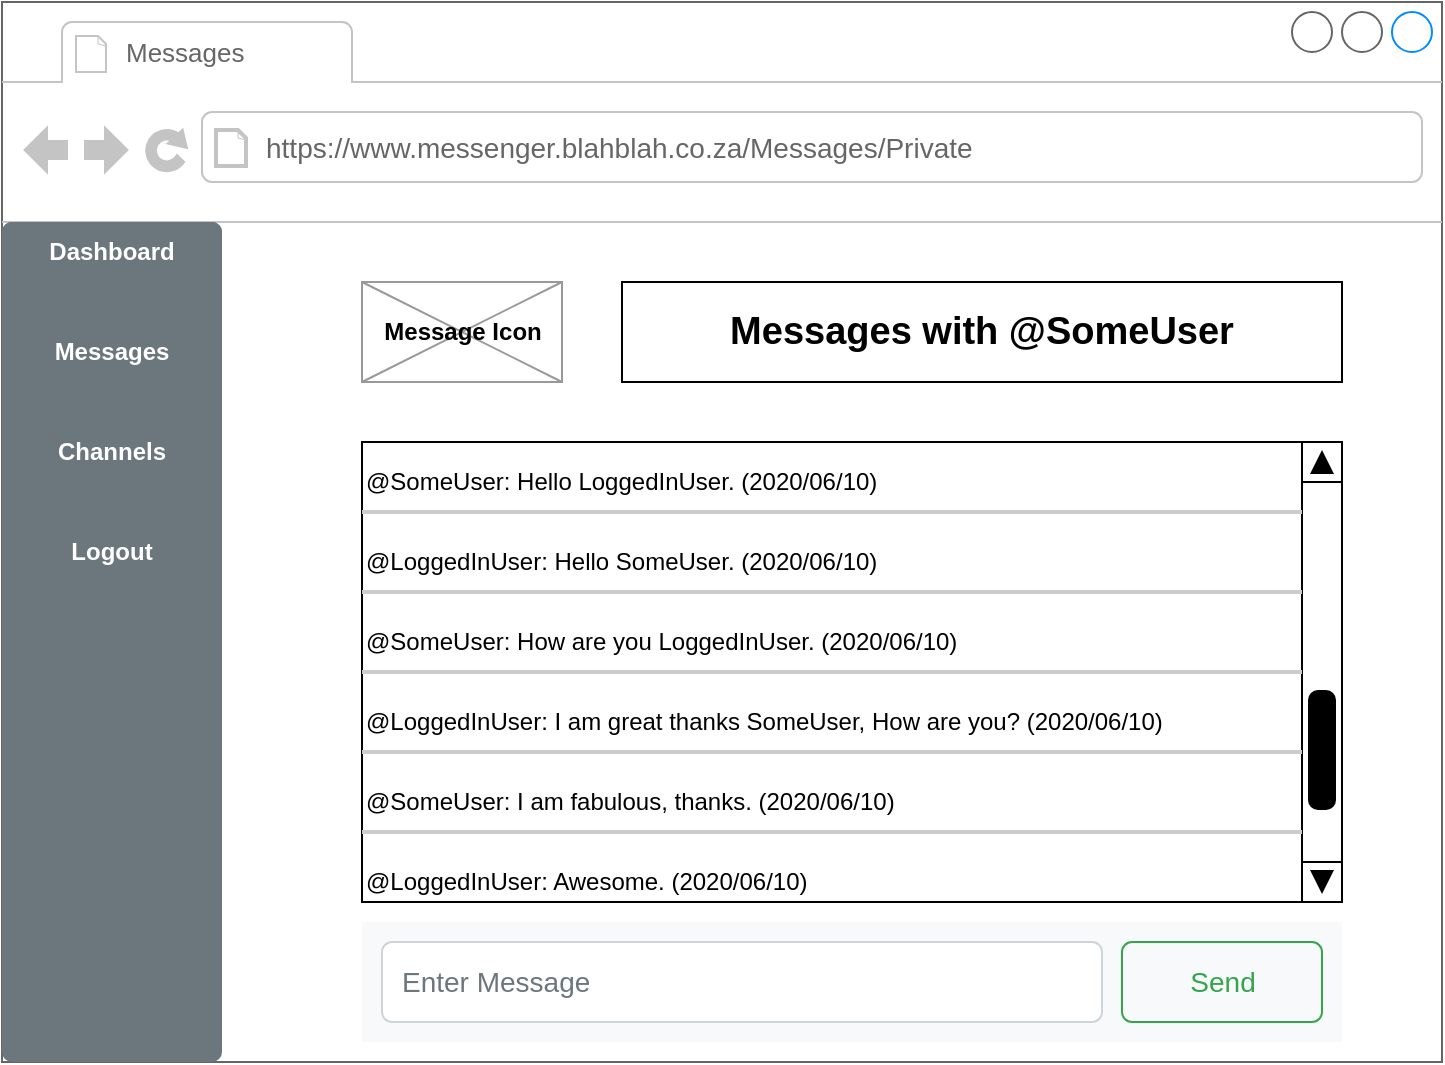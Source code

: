 <mxfile version="13.0.3" type="device"><diagram id="tsvzqU6DXO0SFcKl0I4h" name="Page-1"><mxGraphModel dx="1086" dy="806" grid="1" gridSize="10" guides="1" tooltips="1" connect="1" arrows="1" fold="1" page="1" pageScale="1" pageWidth="827" pageHeight="1169" math="0" shadow="0"><root><mxCell id="0"/><mxCell id="1" parent="0"/><mxCell id="o4NK6US2KczZzS2eOjB5-1" value="" style="strokeWidth=1;shadow=0;dashed=0;align=center;html=1;shape=mxgraph.mockup.containers.browserWindow;rSize=0;strokeColor=#666666;strokeColor2=#008cff;strokeColor3=#c4c4c4;mainText=,;recursiveResize=0;" vertex="1" parent="1"><mxGeometry x="40" y="80" width="720" height="530" as="geometry"/></mxCell><mxCell id="o4NK6US2KczZzS2eOjB5-2" value="&lt;font style=&quot;font-size: 13px&quot;&gt;Messages&lt;/font&gt;" style="strokeWidth=1;shadow=0;dashed=0;align=center;html=1;shape=mxgraph.mockup.containers.anchor;fontSize=17;fontColor=#666666;align=left;" vertex="1" parent="o4NK6US2KczZzS2eOjB5-1"><mxGeometry x="60" y="12" width="110" height="26" as="geometry"/></mxCell><mxCell id="o4NK6US2KczZzS2eOjB5-3" value="&lt;span style=&quot;font-size: 14px&quot;&gt;https://www.messenger.blahblah.co.za/Messages/Private&lt;/span&gt;" style="strokeWidth=1;shadow=0;dashed=0;align=center;html=1;shape=mxgraph.mockup.containers.anchor;rSize=0;fontSize=17;fontColor=#666666;align=left;" vertex="1" parent="o4NK6US2KczZzS2eOjB5-1"><mxGeometry x="130" y="60" width="360" height="26" as="geometry"/></mxCell><mxCell id="o4NK6US2KczZzS2eOjB5-4" value="&lt;b&gt;Message Icon&lt;/b&gt;" style="verticalLabelPosition=middle;shadow=0;dashed=0;align=center;html=1;verticalAlign=middle;strokeWidth=1;shape=mxgraph.mockup.graphics.simpleIcon;strokeColor=#999999;labelPosition=center;" vertex="1" parent="o4NK6US2KczZzS2eOjB5-1"><mxGeometry x="180" y="140" width="100" height="50" as="geometry"/></mxCell><mxCell id="o4NK6US2KczZzS2eOjB5-5" value="&lt;b&gt;&lt;font style=&quot;font-size: 19px&quot;&gt;Messages with @SomeUser&lt;/font&gt;&lt;/b&gt;" style="rounded=0;whiteSpace=wrap;html=1;" vertex="1" parent="o4NK6US2KczZzS2eOjB5-1"><mxGeometry x="310" y="140" width="360" height="50" as="geometry"/></mxCell><mxCell id="o4NK6US2KczZzS2eOjB5-6" value="" style="html=1;shadow=0;dashed=0;shape=mxgraph.bootstrap.rrect;rSize=5;strokeColor=none;html=1;whiteSpace=wrap;fillColor=#6C767D;fontColor=#ffffff;" vertex="1" parent="o4NK6US2KczZzS2eOjB5-1"><mxGeometry y="110" width="110" height="420" as="geometry"/></mxCell><mxCell id="o4NK6US2KczZzS2eOjB5-7" value="&lt;font color=&quot;#ffffff&quot;&gt;&lt;b&gt;Dashboard&lt;/b&gt;&lt;/font&gt;" style="strokeColor=inherit;fillColor=inherit;gradientColor=inherit;fontColor=inherit;html=1;shadow=0;dashed=0;shape=mxgraph.bootstrap.topButton;rSize=5;perimeter=none;whiteSpace=wrap;resizeWidth=1;" vertex="1" parent="o4NK6US2KczZzS2eOjB5-6"><mxGeometry width="110.0" height="30" relative="1" as="geometry"/></mxCell><mxCell id="o4NK6US2KczZzS2eOjB5-8" value="&lt;font color=&quot;#ffffff&quot;&gt;&lt;b&gt;Messages&lt;/b&gt;&lt;/font&gt;" style="strokeColor=inherit;fillColor=inherit;gradientColor=inherit;fontColor=inherit;html=1;shadow=0;dashed=0;perimeter=none;whiteSpace=wrap;resizeWidth=1;" vertex="1" parent="o4NK6US2KczZzS2eOjB5-6"><mxGeometry width="110.0" height="30" relative="1" as="geometry"><mxPoint y="50" as="offset"/></mxGeometry></mxCell><mxCell id="o4NK6US2KczZzS2eOjB5-9" value="&lt;font color=&quot;#ffffff&quot;&gt;&lt;b&gt;Channels&lt;/b&gt;&lt;/font&gt;" style="strokeColor=inherit;fillColor=inherit;gradientColor=inherit;fontColor=inherit;html=1;shadow=0;dashed=0;perimeter=none;whiteSpace=wrap;resizeWidth=1;" vertex="1" parent="o4NK6US2KczZzS2eOjB5-6"><mxGeometry width="110.0" height="30" relative="1" as="geometry"><mxPoint y="100" as="offset"/></mxGeometry></mxCell><mxCell id="o4NK6US2KczZzS2eOjB5-10" value="&lt;font color=&quot;#ffffff&quot;&gt;&lt;b&gt;Logout&lt;/b&gt;&lt;/font&gt;" style="strokeColor=inherit;fillColor=inherit;gradientColor=inherit;fontColor=inherit;html=1;shadow=0;dashed=0;perimeter=none;whiteSpace=wrap;resizeWidth=1;" vertex="1" parent="o4NK6US2KczZzS2eOjB5-6"><mxGeometry width="110.0" height="30" relative="1" as="geometry"><mxPoint y="150" as="offset"/></mxGeometry></mxCell><mxCell id="o4NK6US2KczZzS2eOjB5-11" value="" style="html=1;shadow=0;dashed=0;fillColor=#F8F9FA;strokeColor=none;fontSize=16;fontColor=#181819;align=left;spacing=15;" vertex="1" parent="o4NK6US2KczZzS2eOjB5-1"><mxGeometry x="180" y="460" width="490" height="60" as="geometry"/></mxCell><mxCell id="o4NK6US2KczZzS2eOjB5-12" value="Enter Message" style="html=1;shadow=0;dashed=0;shape=mxgraph.bootstrap.rrect;rSize=5;fontSize=14;fontColor=#6C767D;strokeColor=#CED4DA;fillColor=#ffffff;align=left;spacing=10;" vertex="1" parent="o4NK6US2KczZzS2eOjB5-11"><mxGeometry width="360" height="40" relative="1" as="geometry"><mxPoint x="10" y="10" as="offset"/></mxGeometry></mxCell><mxCell id="o4NK6US2KczZzS2eOjB5-13" value="Send" style="html=1;shadow=0;dashed=0;shape=mxgraph.bootstrap.rrect;rSize=5;fontSize=14;fontColor=#33A64C;strokeColor=#33A64C;fillColor=none;" vertex="1" parent="o4NK6US2KczZzS2eOjB5-11"><mxGeometry width="100" height="40" relative="1" as="geometry"><mxPoint x="380" y="10" as="offset"/></mxGeometry></mxCell><mxCell id="o4NK6US2KczZzS2eOjB5-26" value="" style="rounded=0;whiteSpace=wrap;html=1;strokeColor=#000000;align=left;" vertex="1" parent="o4NK6US2KczZzS2eOjB5-1"><mxGeometry x="180" y="220" width="490" height="230" as="geometry"/></mxCell><mxCell id="o4NK6US2KczZzS2eOjB5-27" value="" style="verticalLabelPosition=bottom;shadow=0;dashed=0;align=center;html=1;verticalAlign=top;strokeWidth=1;shape=mxgraph.mockup.navigation.scrollBar;barPos=20;fillColor2=#000000;strokeColor2=none;direction=north;" vertex="1" parent="o4NK6US2KczZzS2eOjB5-1"><mxGeometry x="650" y="220" width="20" height="230" as="geometry"/></mxCell><mxCell id="o4NK6US2KczZzS2eOjB5-34" value="" style="line;strokeWidth=2;html=1;align=left;strokeColor=#CCCCCC;" vertex="1" parent="o4NK6US2KczZzS2eOjB5-1"><mxGeometry x="180" y="250" width="470" height="10" as="geometry"/></mxCell><mxCell id="o4NK6US2KczZzS2eOjB5-35" value="" style="line;strokeWidth=2;html=1;align=left;strokeColor=#CCCCCC;" vertex="1" parent="o4NK6US2KczZzS2eOjB5-1"><mxGeometry x="180" y="290" width="470" height="10" as="geometry"/></mxCell><mxCell id="o4NK6US2KczZzS2eOjB5-36" value="" style="line;strokeWidth=2;html=1;align=left;strokeColor=#CCCCCC;" vertex="1" parent="o4NK6US2KczZzS2eOjB5-1"><mxGeometry x="180" y="330" width="470" height="10" as="geometry"/></mxCell><mxCell id="o4NK6US2KczZzS2eOjB5-38" value="" style="line;strokeWidth=2;html=1;align=left;strokeColor=#CCCCCC;" vertex="1" parent="o4NK6US2KczZzS2eOjB5-1"><mxGeometry x="180" y="370" width="470" height="10" as="geometry"/></mxCell><mxCell id="o4NK6US2KczZzS2eOjB5-39" value="" style="line;strokeWidth=2;html=1;align=left;strokeColor=#CCCCCC;" vertex="1" parent="o4NK6US2KczZzS2eOjB5-1"><mxGeometry x="180" y="410" width="470" height="10" as="geometry"/></mxCell><mxCell id="o4NK6US2KczZzS2eOjB5-40" value="@SomeUser: Hello LoggedInUser. (2020/06/10)" style="text;html=1;strokeColor=none;fillColor=none;align=left;verticalAlign=middle;whiteSpace=wrap;rounded=0;" vertex="1" parent="o4NK6US2KczZzS2eOjB5-1"><mxGeometry x="180" y="230" width="460" height="20" as="geometry"/></mxCell><mxCell id="o4NK6US2KczZzS2eOjB5-41" value="@LoggedInUser: Hello SomeUser. (2020/06/10)" style="text;html=1;strokeColor=none;fillColor=none;align=left;verticalAlign=middle;whiteSpace=wrap;rounded=0;" vertex="1" parent="o4NK6US2KczZzS2eOjB5-1"><mxGeometry x="180" y="270" width="460" height="20" as="geometry"/></mxCell><mxCell id="o4NK6US2KczZzS2eOjB5-42" value="@LoggedInUser: I am great thanks SomeUser, How are you? (2020/06/10)" style="text;html=1;strokeColor=none;fillColor=none;align=left;verticalAlign=middle;whiteSpace=wrap;rounded=0;" vertex="1" parent="o4NK6US2KczZzS2eOjB5-1"><mxGeometry x="180" y="350" width="460" height="20" as="geometry"/></mxCell><mxCell id="o4NK6US2KczZzS2eOjB5-43" value="@SomeUser: I am fabulous, thanks. (2020/06/10)" style="text;html=1;strokeColor=none;fillColor=none;align=left;verticalAlign=middle;whiteSpace=wrap;rounded=0;" vertex="1" parent="o4NK6US2KczZzS2eOjB5-1"><mxGeometry x="180" y="390" width="460" height="20" as="geometry"/></mxCell><mxCell id="o4NK6US2KczZzS2eOjB5-44" value="@LoggedInUser: Awesome. (2020/06/10)" style="text;html=1;strokeColor=none;fillColor=none;align=left;verticalAlign=middle;whiteSpace=wrap;rounded=0;" vertex="1" parent="o4NK6US2KczZzS2eOjB5-1"><mxGeometry x="180" y="430" width="460" height="20" as="geometry"/></mxCell><mxCell id="o4NK6US2KczZzS2eOjB5-45" value="@SomeUser: How are you LoggedInUser. (2020/06/10)" style="text;html=1;strokeColor=none;fillColor=none;align=left;verticalAlign=middle;whiteSpace=wrap;rounded=0;" vertex="1" parent="o4NK6US2KczZzS2eOjB5-1"><mxGeometry x="180" y="310" width="460" height="20" as="geometry"/></mxCell></root></mxGraphModel></diagram></mxfile>